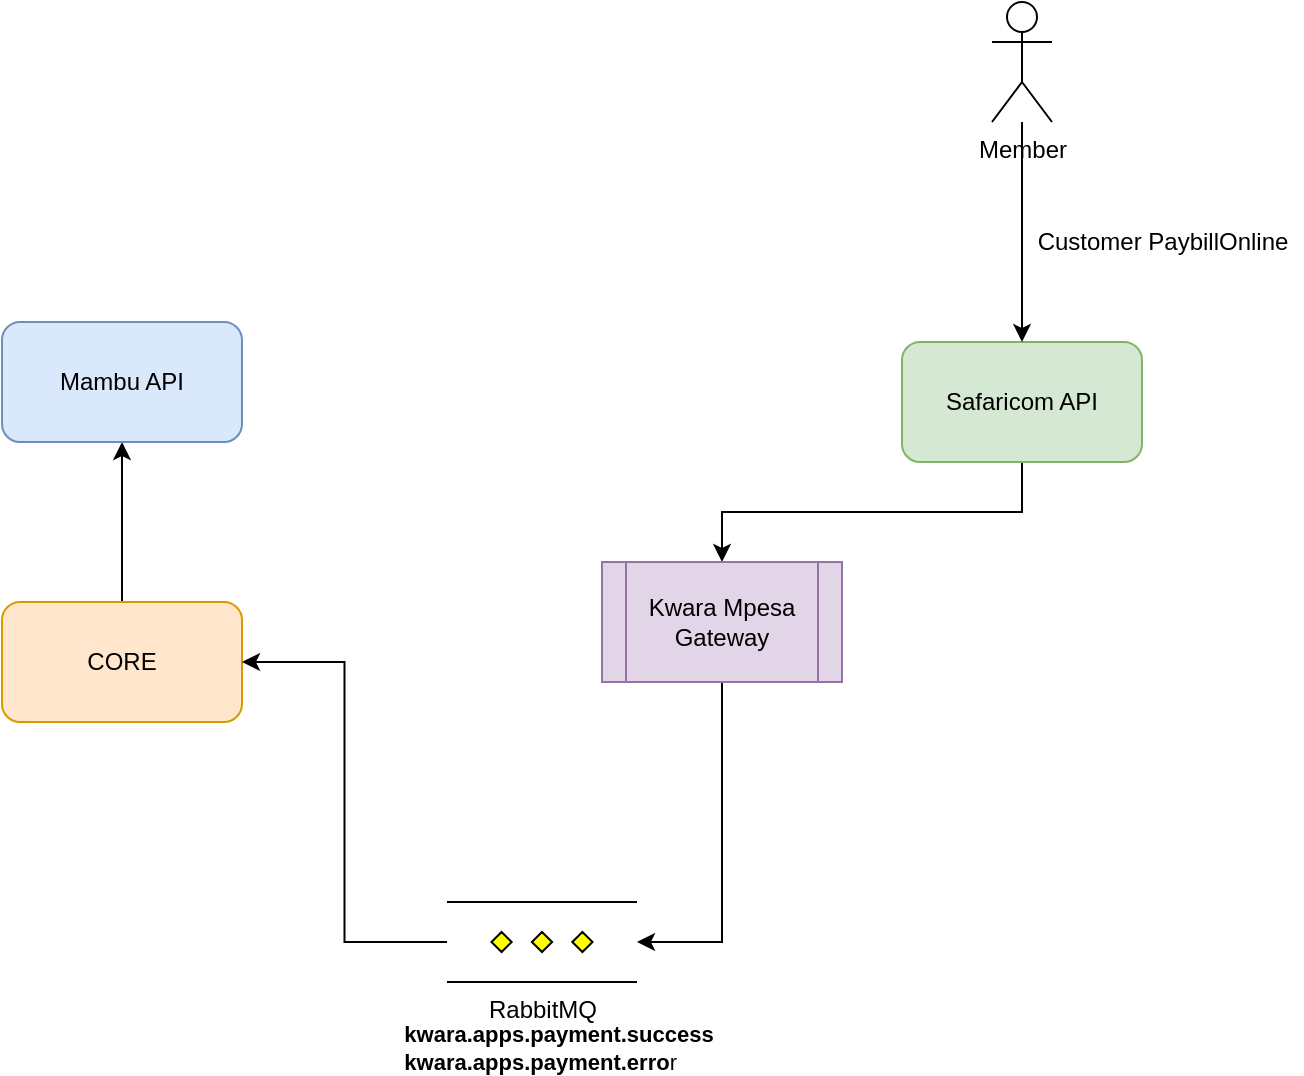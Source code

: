 <mxfile version="14.2.5" type="github"><diagram id="1JPNRe6GXl1MDQc4RYIy" name="Page-1"><mxGraphModel dx="1337" dy="791" grid="1" gridSize="10" guides="1" tooltips="1" connect="1" arrows="1" fold="1" page="1" pageScale="1" pageWidth="827" pageHeight="1169" math="0" shadow="0"><root><mxCell id="0"/><mxCell id="1" parent="0"/><mxCell id="jYGooWZspC7dS3NqhK7h-3" style="edgeStyle=orthogonalEdgeStyle;rounded=0;orthogonalLoop=1;jettySize=auto;html=1;exitX=0.5;exitY=1;exitDx=0;exitDy=0;" edge="1" parent="1" source="jYGooWZspC7dS3NqhK7h-1" target="jYGooWZspC7dS3NqhK7h-2"><mxGeometry relative="1" as="geometry"/></mxCell><mxCell id="jYGooWZspC7dS3NqhK7h-1" value="Safaricom API" style="rounded=1;whiteSpace=wrap;html=1;fillColor=#d5e8d4;strokeColor=#82b366;" vertex="1" parent="1"><mxGeometry x="490" y="230" width="120" height="60" as="geometry"/></mxCell><mxCell id="jYGooWZspC7dS3NqhK7h-9" style="edgeStyle=orthogonalEdgeStyle;rounded=0;orthogonalLoop=1;jettySize=auto;html=1;entryX=1;entryY=0.5;entryDx=0;entryDy=0;entryPerimeter=0;" edge="1" parent="1" source="jYGooWZspC7dS3NqhK7h-2" target="jYGooWZspC7dS3NqhK7h-8"><mxGeometry relative="1" as="geometry"/></mxCell><mxCell id="jYGooWZspC7dS3NqhK7h-11" value="&lt;div style=&quot;text-align: left&quot;&gt;&lt;b&gt;kwara.apps.payment.success&lt;/b&gt;&lt;br&gt;&lt;b style=&quot;text-align: center&quot;&gt;&lt;div style=&quot;text-align: left ; display: inline&quot;&gt;&lt;b&gt;kwara.apps.payment.erro&lt;/b&gt;&lt;span style=&quot;font-weight: normal&quot;&gt;r&lt;/span&gt;&lt;/div&gt;&lt;/b&gt;&lt;br&gt;&lt;/div&gt;" style="edgeLabel;html=1;align=center;verticalAlign=middle;resizable=0;points=[];" vertex="1" connectable="0" parent="jYGooWZspC7dS3NqhK7h-9"><mxGeometry x="0.129" y="1" relative="1" as="geometry"><mxPoint x="-83.5" y="85" as="offset"/></mxGeometry></mxCell><mxCell id="jYGooWZspC7dS3NqhK7h-2" value="Kwara Mpesa Gateway" style="shape=process;whiteSpace=wrap;html=1;backgroundOutline=1;fillColor=#e1d5e7;strokeColor=#9673a6;" vertex="1" parent="1"><mxGeometry x="340" y="340" width="120" height="60" as="geometry"/></mxCell><mxCell id="jYGooWZspC7dS3NqhK7h-7" style="edgeStyle=orthogonalEdgeStyle;rounded=0;orthogonalLoop=1;jettySize=auto;html=1;entryX=0.5;entryY=1;entryDx=0;entryDy=0;" edge="1" parent="1" source="jYGooWZspC7dS3NqhK7h-4" target="jYGooWZspC7dS3NqhK7h-6"><mxGeometry relative="1" as="geometry"/></mxCell><mxCell id="jYGooWZspC7dS3NqhK7h-4" value="CORE" style="rounded=1;whiteSpace=wrap;html=1;fillColor=#ffe6cc;strokeColor=#d79b00;" vertex="1" parent="1"><mxGeometry x="40" y="360" width="120" height="60" as="geometry"/></mxCell><mxCell id="jYGooWZspC7dS3NqhK7h-6" value="Mambu API" style="rounded=1;whiteSpace=wrap;html=1;fillColor=#dae8fc;strokeColor=#6c8ebf;" vertex="1" parent="1"><mxGeometry x="40" y="220" width="120" height="60" as="geometry"/></mxCell><mxCell id="jYGooWZspC7dS3NqhK7h-10" style="edgeStyle=orthogonalEdgeStyle;rounded=0;orthogonalLoop=1;jettySize=auto;html=1;entryX=1;entryY=0.5;entryDx=0;entryDy=0;" edge="1" parent="1" source="jYGooWZspC7dS3NqhK7h-8" target="jYGooWZspC7dS3NqhK7h-4"><mxGeometry relative="1" as="geometry"/></mxCell><mxCell id="jYGooWZspC7dS3NqhK7h-8" value="RabbitMQ" style="verticalLabelPosition=bottom;verticalAlign=top;html=1;shape=mxgraph.flowchart.parallel_mode;pointerEvents=1" vertex="1" parent="1"><mxGeometry x="262.5" y="510" width="95" height="40" as="geometry"/></mxCell><mxCell id="jYGooWZspC7dS3NqhK7h-13" value="" style="edgeStyle=orthogonalEdgeStyle;rounded=0;orthogonalLoop=1;jettySize=auto;html=1;" edge="1" parent="1" source="jYGooWZspC7dS3NqhK7h-12" target="jYGooWZspC7dS3NqhK7h-1"><mxGeometry relative="1" as="geometry"/></mxCell><mxCell id="jYGooWZspC7dS3NqhK7h-12" value="Member&lt;br&gt;" style="shape=umlActor;verticalLabelPosition=bottom;verticalAlign=top;html=1;outlineConnect=0;" vertex="1" parent="1"><mxGeometry x="535" y="60" width="30" height="60" as="geometry"/></mxCell><mxCell id="jYGooWZspC7dS3NqhK7h-14" value="Customer PaybillOnline" style="text;html=1;align=center;verticalAlign=middle;resizable=0;points=[];autosize=1;" vertex="1" parent="1"><mxGeometry x="550" y="170" width="140" height="20" as="geometry"/></mxCell></root></mxGraphModel></diagram></mxfile>